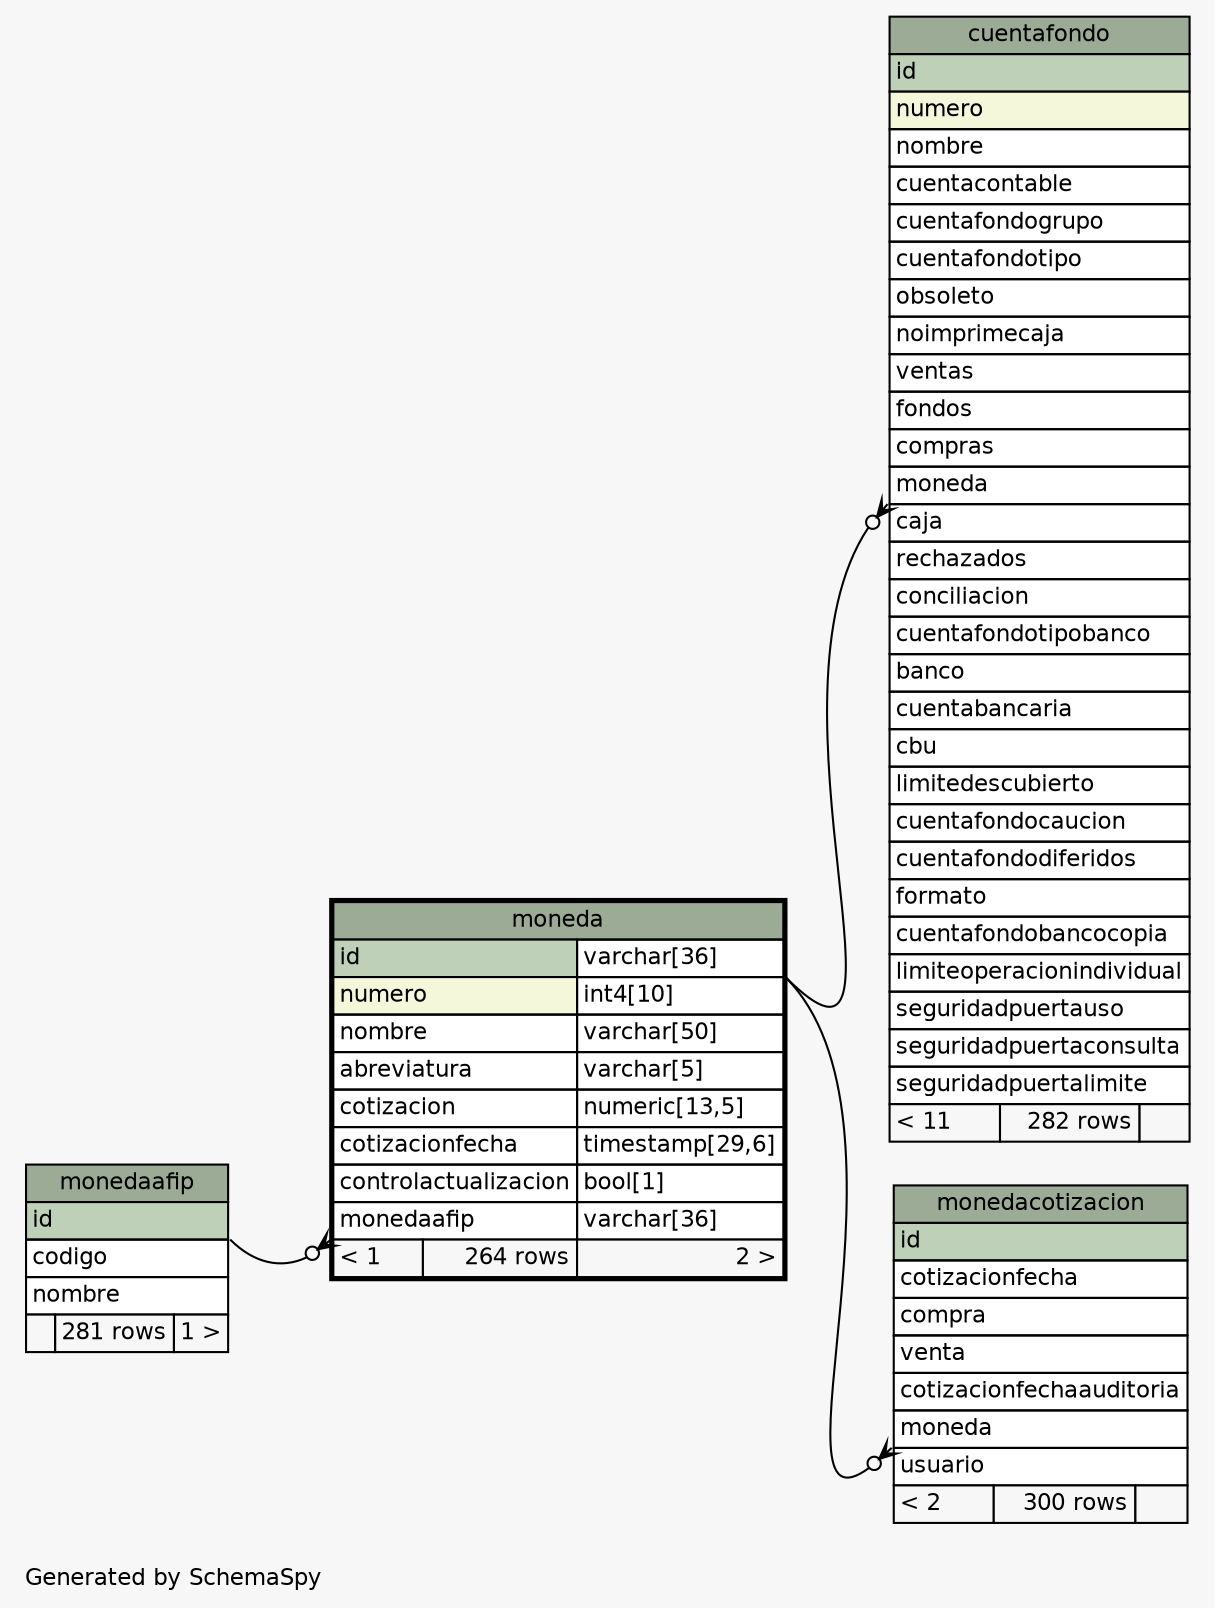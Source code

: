 // dot 2.2.1 on Windows 10 10.0
// SchemaSpy rev 590
digraph "oneDegreeRelationshipsDiagram" {
  graph [
    rankdir="RL"
    bgcolor="#f7f7f7"
    label="\nGenerated by SchemaSpy"
    labeljust="l"
    nodesep="0.18"
    ranksep="0.46"
    fontname="Helvetica"
    fontsize="11"
  ];
  node [
    fontname="Helvetica"
    fontsize="11"
    shape="plaintext"
  ];
  edge [
    arrowsize="0.8"
  ];
  "cuentafondo":"moneda":sw -> "moneda":"id.type":se [arrowhead=none dir=back arrowtail=crowodot];
  "moneda":"monedaafip":sw -> "monedaafip":"id":se [arrowhead=none dir=back arrowtail=crowodot];
  "monedacotizacion":"moneda":sw -> "moneda":"id.type":se [arrowhead=none dir=back arrowtail=crowodot];
  "cuentafondo" [
    label=<
    <TABLE BORDER="0" CELLBORDER="1" CELLSPACING="0" BGCOLOR="#ffffff">
      <TR><TD COLSPAN="3" BGCOLOR="#9bab96" ALIGN="CENTER">cuentafondo</TD></TR>
      <TR><TD PORT="id" COLSPAN="3" BGCOLOR="#bed1b8" ALIGN="LEFT">id</TD></TR>
      <TR><TD PORT="numero" COLSPAN="3" BGCOLOR="#f4f7da" ALIGN="LEFT">numero</TD></TR>
      <TR><TD PORT="nombre" COLSPAN="3" ALIGN="LEFT">nombre</TD></TR>
      <TR><TD PORT="cuentacontable" COLSPAN="3" ALIGN="LEFT">cuentacontable</TD></TR>
      <TR><TD PORT="cuentafondogrupo" COLSPAN="3" ALIGN="LEFT">cuentafondogrupo</TD></TR>
      <TR><TD PORT="cuentafondotipo" COLSPAN="3" ALIGN="LEFT">cuentafondotipo</TD></TR>
      <TR><TD PORT="obsoleto" COLSPAN="3" ALIGN="LEFT">obsoleto</TD></TR>
      <TR><TD PORT="noimprimecaja" COLSPAN="3" ALIGN="LEFT">noimprimecaja</TD></TR>
      <TR><TD PORT="ventas" COLSPAN="3" ALIGN="LEFT">ventas</TD></TR>
      <TR><TD PORT="fondos" COLSPAN="3" ALIGN="LEFT">fondos</TD></TR>
      <TR><TD PORT="compras" COLSPAN="3" ALIGN="LEFT">compras</TD></TR>
      <TR><TD PORT="moneda" COLSPAN="3" ALIGN="LEFT">moneda</TD></TR>
      <TR><TD PORT="caja" COLSPAN="3" ALIGN="LEFT">caja</TD></TR>
      <TR><TD PORT="rechazados" COLSPAN="3" ALIGN="LEFT">rechazados</TD></TR>
      <TR><TD PORT="conciliacion" COLSPAN="3" ALIGN="LEFT">conciliacion</TD></TR>
      <TR><TD PORT="cuentafondotipobanco" COLSPAN="3" ALIGN="LEFT">cuentafondotipobanco</TD></TR>
      <TR><TD PORT="banco" COLSPAN="3" ALIGN="LEFT">banco</TD></TR>
      <TR><TD PORT="cuentabancaria" COLSPAN="3" ALIGN="LEFT">cuentabancaria</TD></TR>
      <TR><TD PORT="cbu" COLSPAN="3" ALIGN="LEFT">cbu</TD></TR>
      <TR><TD PORT="limitedescubierto" COLSPAN="3" ALIGN="LEFT">limitedescubierto</TD></TR>
      <TR><TD PORT="cuentafondocaucion" COLSPAN="3" ALIGN="LEFT">cuentafondocaucion</TD></TR>
      <TR><TD PORT="cuentafondodiferidos" COLSPAN="3" ALIGN="LEFT">cuentafondodiferidos</TD></TR>
      <TR><TD PORT="formato" COLSPAN="3" ALIGN="LEFT">formato</TD></TR>
      <TR><TD PORT="cuentafondobancocopia" COLSPAN="3" ALIGN="LEFT">cuentafondobancocopia</TD></TR>
      <TR><TD PORT="limiteoperacionindividual" COLSPAN="3" ALIGN="LEFT">limiteoperacionindividual</TD></TR>
      <TR><TD PORT="seguridadpuertauso" COLSPAN="3" ALIGN="LEFT">seguridadpuertauso</TD></TR>
      <TR><TD PORT="seguridadpuertaconsulta" COLSPAN="3" ALIGN="LEFT">seguridadpuertaconsulta</TD></TR>
      <TR><TD PORT="seguridadpuertalimite" COLSPAN="3" ALIGN="LEFT">seguridadpuertalimite</TD></TR>
      <TR><TD ALIGN="LEFT" BGCOLOR="#f7f7f7">&lt; 11</TD><TD ALIGN="RIGHT" BGCOLOR="#f7f7f7">282 rows</TD><TD ALIGN="RIGHT" BGCOLOR="#f7f7f7">  </TD></TR>
    </TABLE>>
    URL="cuentafondo.html"
    tooltip="cuentafondo"
  ];
  "moneda" [
    label=<
    <TABLE BORDER="2" CELLBORDER="1" CELLSPACING="0" BGCOLOR="#ffffff">
      <TR><TD COLSPAN="3" BGCOLOR="#9bab96" ALIGN="CENTER">moneda</TD></TR>
      <TR><TD PORT="id" COLSPAN="2" BGCOLOR="#bed1b8" ALIGN="LEFT">id</TD><TD PORT="id.type" ALIGN="LEFT">varchar[36]</TD></TR>
      <TR><TD PORT="numero" COLSPAN="2" BGCOLOR="#f4f7da" ALIGN="LEFT">numero</TD><TD PORT="numero.type" ALIGN="LEFT">int4[10]</TD></TR>
      <TR><TD PORT="nombre" COLSPAN="2" ALIGN="LEFT">nombre</TD><TD PORT="nombre.type" ALIGN="LEFT">varchar[50]</TD></TR>
      <TR><TD PORT="abreviatura" COLSPAN="2" ALIGN="LEFT">abreviatura</TD><TD PORT="abreviatura.type" ALIGN="LEFT">varchar[5]</TD></TR>
      <TR><TD PORT="cotizacion" COLSPAN="2" ALIGN="LEFT">cotizacion</TD><TD PORT="cotizacion.type" ALIGN="LEFT">numeric[13,5]</TD></TR>
      <TR><TD PORT="cotizacionfecha" COLSPAN="2" ALIGN="LEFT">cotizacionfecha</TD><TD PORT="cotizacionfecha.type" ALIGN="LEFT">timestamp[29,6]</TD></TR>
      <TR><TD PORT="controlactualizacion" COLSPAN="2" ALIGN="LEFT">controlactualizacion</TD><TD PORT="controlactualizacion.type" ALIGN="LEFT">bool[1]</TD></TR>
      <TR><TD PORT="monedaafip" COLSPAN="2" ALIGN="LEFT">monedaafip</TD><TD PORT="monedaafip.type" ALIGN="LEFT">varchar[36]</TD></TR>
      <TR><TD ALIGN="LEFT" BGCOLOR="#f7f7f7">&lt; 1</TD><TD ALIGN="RIGHT" BGCOLOR="#f7f7f7">264 rows</TD><TD ALIGN="RIGHT" BGCOLOR="#f7f7f7">2 &gt;</TD></TR>
    </TABLE>>
    URL="moneda.html"
    tooltip="moneda"
  ];
  "monedaafip" [
    label=<
    <TABLE BORDER="0" CELLBORDER="1" CELLSPACING="0" BGCOLOR="#ffffff">
      <TR><TD COLSPAN="3" BGCOLOR="#9bab96" ALIGN="CENTER">monedaafip</TD></TR>
      <TR><TD PORT="id" COLSPAN="3" BGCOLOR="#bed1b8" ALIGN="LEFT">id</TD></TR>
      <TR><TD PORT="codigo" COLSPAN="3" ALIGN="LEFT">codigo</TD></TR>
      <TR><TD PORT="nombre" COLSPAN="3" ALIGN="LEFT">nombre</TD></TR>
      <TR><TD ALIGN="LEFT" BGCOLOR="#f7f7f7">  </TD><TD ALIGN="RIGHT" BGCOLOR="#f7f7f7">281 rows</TD><TD ALIGN="RIGHT" BGCOLOR="#f7f7f7">1 &gt;</TD></TR>
    </TABLE>>
    URL="monedaafip.html"
    tooltip="monedaafip"
  ];
  "monedacotizacion" [
    label=<
    <TABLE BORDER="0" CELLBORDER="1" CELLSPACING="0" BGCOLOR="#ffffff">
      <TR><TD COLSPAN="3" BGCOLOR="#9bab96" ALIGN="CENTER">monedacotizacion</TD></TR>
      <TR><TD PORT="id" COLSPAN="3" BGCOLOR="#bed1b8" ALIGN="LEFT">id</TD></TR>
      <TR><TD PORT="cotizacionfecha" COLSPAN="3" ALIGN="LEFT">cotizacionfecha</TD></TR>
      <TR><TD PORT="compra" COLSPAN="3" ALIGN="LEFT">compra</TD></TR>
      <TR><TD PORT="venta" COLSPAN="3" ALIGN="LEFT">venta</TD></TR>
      <TR><TD PORT="cotizacionfechaauditoria" COLSPAN="3" ALIGN="LEFT">cotizacionfechaauditoria</TD></TR>
      <TR><TD PORT="moneda" COLSPAN="3" ALIGN="LEFT">moneda</TD></TR>
      <TR><TD PORT="usuario" COLSPAN="3" ALIGN="LEFT">usuario</TD></TR>
      <TR><TD ALIGN="LEFT" BGCOLOR="#f7f7f7">&lt; 2</TD><TD ALIGN="RIGHT" BGCOLOR="#f7f7f7">300 rows</TD><TD ALIGN="RIGHT" BGCOLOR="#f7f7f7">  </TD></TR>
    </TABLE>>
    URL="monedacotizacion.html"
    tooltip="monedacotizacion"
  ];
}
